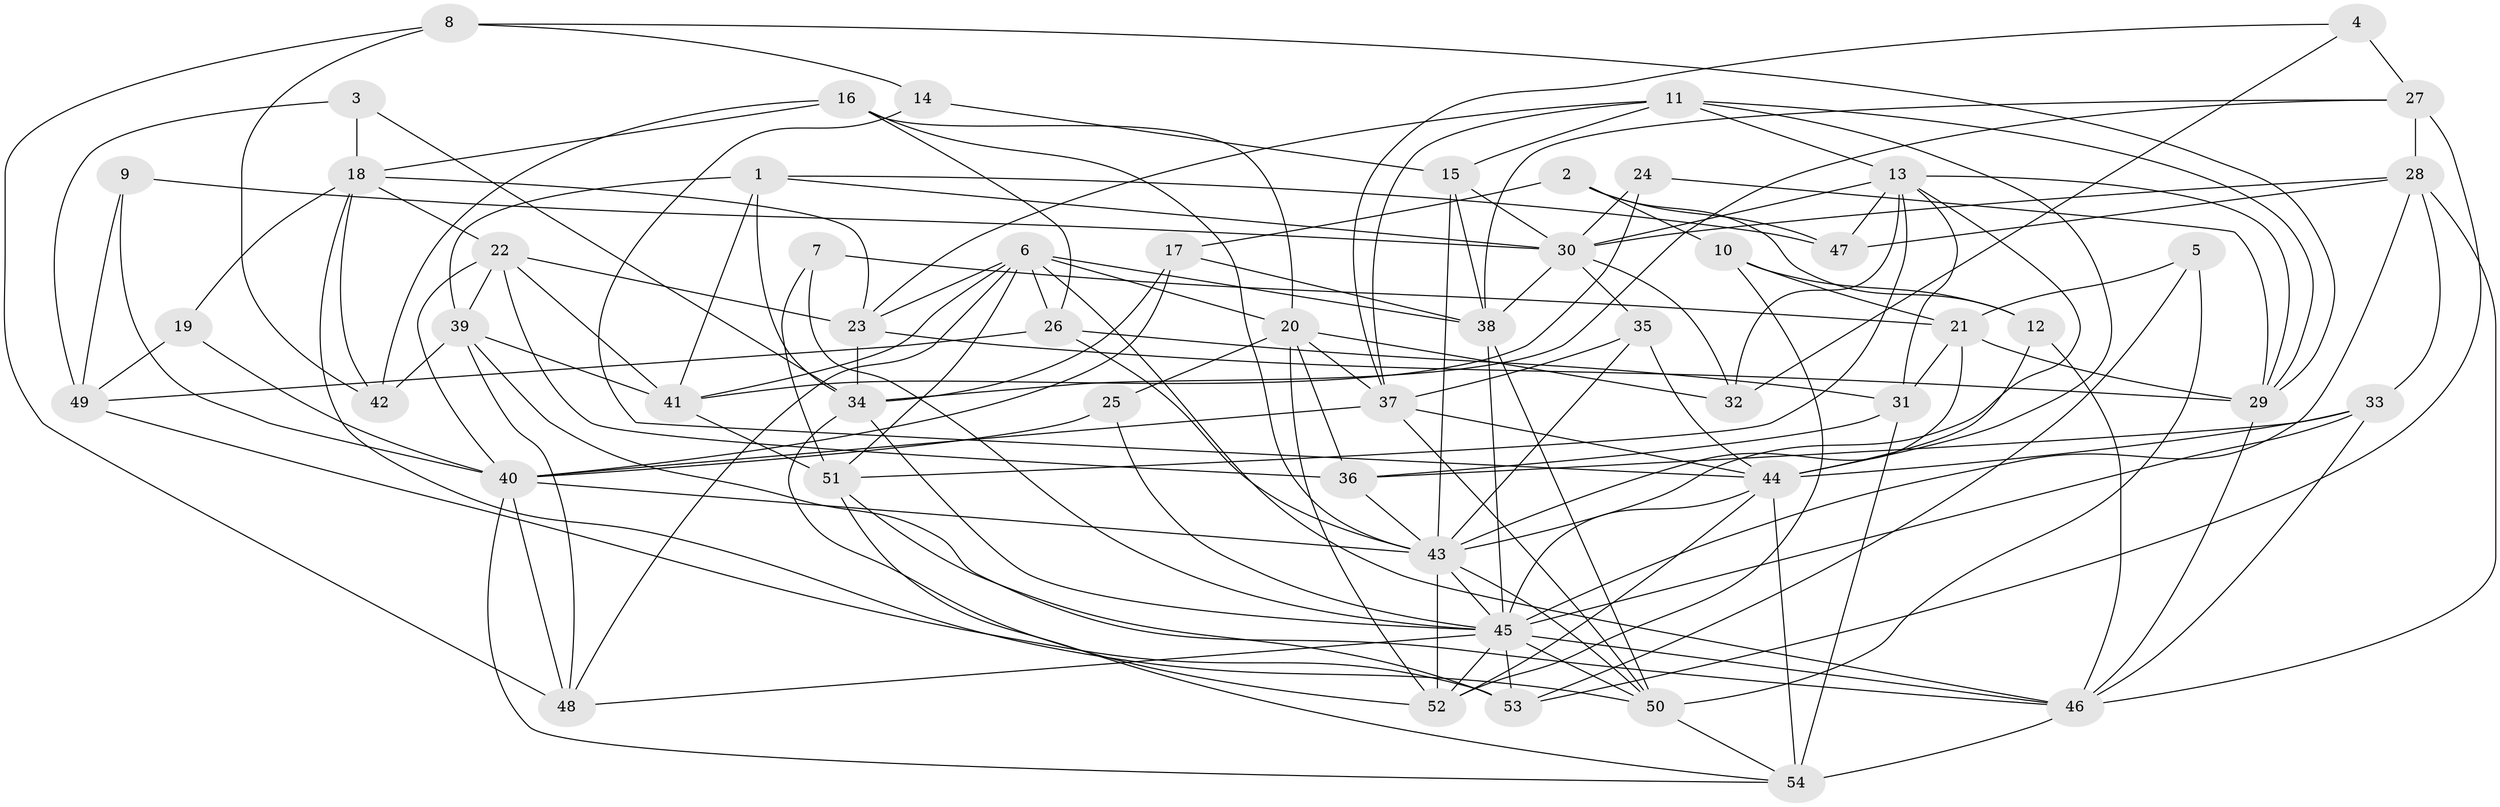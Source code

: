 // original degree distribution, {5: 0.14814814814814814, 4: 0.3055555555555556, 6: 0.10185185185185185, 3: 0.28703703703703703, 2: 0.1111111111111111, 8: 0.018518518518518517, 7: 0.027777777777777776}
// Generated by graph-tools (version 1.1) at 2025/50/03/09/25 03:50:06]
// undirected, 54 vertices, 151 edges
graph export_dot {
graph [start="1"]
  node [color=gray90,style=filled];
  1;
  2;
  3;
  4;
  5;
  6;
  7;
  8;
  9;
  10;
  11;
  12;
  13;
  14;
  15;
  16;
  17;
  18;
  19;
  20;
  21;
  22;
  23;
  24;
  25;
  26;
  27;
  28;
  29;
  30;
  31;
  32;
  33;
  34;
  35;
  36;
  37;
  38;
  39;
  40;
  41;
  42;
  43;
  44;
  45;
  46;
  47;
  48;
  49;
  50;
  51;
  52;
  53;
  54;
  1 -- 30 [weight=1.0];
  1 -- 34 [weight=1.0];
  1 -- 39 [weight=1.0];
  1 -- 41 [weight=1.0];
  1 -- 47 [weight=1.0];
  2 -- 10 [weight=1.0];
  2 -- 12 [weight=1.0];
  2 -- 17 [weight=1.0];
  2 -- 47 [weight=2.0];
  3 -- 18 [weight=1.0];
  3 -- 34 [weight=1.0];
  3 -- 49 [weight=1.0];
  4 -- 27 [weight=1.0];
  4 -- 32 [weight=1.0];
  4 -- 37 [weight=1.0];
  5 -- 21 [weight=1.0];
  5 -- 50 [weight=1.0];
  5 -- 53 [weight=1.0];
  6 -- 20 [weight=1.0];
  6 -- 23 [weight=1.0];
  6 -- 26 [weight=1.0];
  6 -- 38 [weight=1.0];
  6 -- 41 [weight=2.0];
  6 -- 46 [weight=1.0];
  6 -- 48 [weight=1.0];
  6 -- 51 [weight=1.0];
  7 -- 21 [weight=1.0];
  7 -- 45 [weight=1.0];
  7 -- 51 [weight=1.0];
  8 -- 14 [weight=1.0];
  8 -- 29 [weight=1.0];
  8 -- 42 [weight=1.0];
  8 -- 48 [weight=1.0];
  9 -- 30 [weight=1.0];
  9 -- 40 [weight=1.0];
  9 -- 49 [weight=1.0];
  10 -- 12 [weight=1.0];
  10 -- 21 [weight=1.0];
  10 -- 52 [weight=1.0];
  11 -- 13 [weight=1.0];
  11 -- 15 [weight=1.0];
  11 -- 23 [weight=1.0];
  11 -- 29 [weight=1.0];
  11 -- 37 [weight=1.0];
  11 -- 44 [weight=1.0];
  12 -- 44 [weight=1.0];
  12 -- 46 [weight=1.0];
  13 -- 29 [weight=1.0];
  13 -- 30 [weight=1.0];
  13 -- 31 [weight=1.0];
  13 -- 32 [weight=1.0];
  13 -- 43 [weight=1.0];
  13 -- 47 [weight=2.0];
  13 -- 51 [weight=1.0];
  14 -- 15 [weight=1.0];
  14 -- 44 [weight=1.0];
  15 -- 30 [weight=1.0];
  15 -- 38 [weight=1.0];
  15 -- 43 [weight=1.0];
  16 -- 18 [weight=1.0];
  16 -- 20 [weight=1.0];
  16 -- 26 [weight=1.0];
  16 -- 42 [weight=1.0];
  16 -- 43 [weight=1.0];
  17 -- 34 [weight=1.0];
  17 -- 38 [weight=1.0];
  17 -- 40 [weight=1.0];
  18 -- 19 [weight=1.0];
  18 -- 22 [weight=1.0];
  18 -- 23 [weight=1.0];
  18 -- 42 [weight=1.0];
  18 -- 50 [weight=1.0];
  19 -- 40 [weight=1.0];
  19 -- 49 [weight=1.0];
  20 -- 25 [weight=1.0];
  20 -- 32 [weight=1.0];
  20 -- 36 [weight=1.0];
  20 -- 37 [weight=1.0];
  20 -- 52 [weight=1.0];
  21 -- 29 [weight=1.0];
  21 -- 31 [weight=1.0];
  21 -- 43 [weight=1.0];
  22 -- 23 [weight=1.0];
  22 -- 36 [weight=1.0];
  22 -- 39 [weight=1.0];
  22 -- 40 [weight=1.0];
  22 -- 41 [weight=1.0];
  23 -- 29 [weight=1.0];
  23 -- 34 [weight=1.0];
  24 -- 29 [weight=1.0];
  24 -- 30 [weight=2.0];
  24 -- 41 [weight=1.0];
  25 -- 40 [weight=1.0];
  25 -- 45 [weight=1.0];
  26 -- 31 [weight=1.0];
  26 -- 43 [weight=1.0];
  26 -- 49 [weight=1.0];
  27 -- 28 [weight=1.0];
  27 -- 34 [weight=1.0];
  27 -- 38 [weight=1.0];
  27 -- 53 [weight=1.0];
  28 -- 30 [weight=1.0];
  28 -- 33 [weight=1.0];
  28 -- 45 [weight=1.0];
  28 -- 46 [weight=1.0];
  28 -- 47 [weight=1.0];
  29 -- 46 [weight=1.0];
  30 -- 32 [weight=1.0];
  30 -- 35 [weight=1.0];
  30 -- 38 [weight=1.0];
  31 -- 36 [weight=1.0];
  31 -- 54 [weight=1.0];
  33 -- 36 [weight=1.0];
  33 -- 44 [weight=1.0];
  33 -- 45 [weight=2.0];
  33 -- 46 [weight=1.0];
  34 -- 45 [weight=1.0];
  34 -- 52 [weight=1.0];
  35 -- 37 [weight=1.0];
  35 -- 43 [weight=1.0];
  35 -- 44 [weight=1.0];
  36 -- 43 [weight=1.0];
  37 -- 40 [weight=1.0];
  37 -- 44 [weight=1.0];
  37 -- 50 [weight=1.0];
  38 -- 45 [weight=1.0];
  38 -- 50 [weight=1.0];
  39 -- 41 [weight=1.0];
  39 -- 42 [weight=1.0];
  39 -- 46 [weight=1.0];
  39 -- 48 [weight=1.0];
  40 -- 43 [weight=1.0];
  40 -- 48 [weight=1.0];
  40 -- 54 [weight=2.0];
  41 -- 51 [weight=1.0];
  43 -- 45 [weight=1.0];
  43 -- 50 [weight=1.0];
  43 -- 52 [weight=1.0];
  44 -- 45 [weight=1.0];
  44 -- 52 [weight=1.0];
  44 -- 54 [weight=1.0];
  45 -- 46 [weight=1.0];
  45 -- 48 [weight=1.0];
  45 -- 50 [weight=1.0];
  45 -- 52 [weight=1.0];
  45 -- 53 [weight=1.0];
  46 -- 54 [weight=2.0];
  49 -- 53 [weight=1.0];
  50 -- 54 [weight=1.0];
  51 -- 53 [weight=1.0];
  51 -- 54 [weight=1.0];
}

